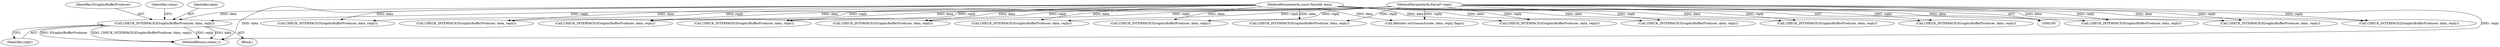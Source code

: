 digraph "0_Android_a30d7d90c4f718e46fb41a99b3d52800e1011b73_0@pointer" {
"1000386" [label="(Call,CHECK_INTERFACE(IGraphicBufferProducer, data, reply))"];
"1000102" [label="(MethodParameterIn,const Parcel& data)"];
"1000103" [label="(MethodParameterIn,Parcel* reply)"];
"1000596" [label="(MethodReturn,status_t)"];
"1000363" [label="(Call,CHECK_INTERFACE(IGraphicBufferProducer, data, reply))"];
"1000298" [label="(Call,CHECK_INTERFACE(IGraphicBufferProducer, data, reply))"];
"1000413" [label="(Call,CHECK_INTERFACE(IGraphicBufferProducer, data, reply))"];
"1000230" [label="(Call,CHECK_INTERFACE(IGraphicBufferProducer, data, reply))"];
"1000164" [label="(Call,CHECK_INTERFACE(IGraphicBufferProducer, data, reply))"];
"1000389" [label="(Identifier,reply)"];
"1000392" [label="(Identifier,value)"];
"1000249" [label="(Call,CHECK_INTERFACE(IGraphicBufferProducer, data, reply))"];
"1000582" [label="(Call,CHECK_INTERFACE(IGraphicBufferProducer, data, reply))"];
"1000480" [label="(Call,CHECK_INTERFACE(IGraphicBufferProducer, data, reply))"];
"1000542" [label="(Call,CHECK_INTERFACE(IGraphicBufferProducer, data, reply))"];
"1000111" [label="(Call,CHECK_INTERFACE(IGraphicBufferProducer, data, reply))"];
"1000591" [label="(Call,BBinder::onTransact(code, data, reply, flags))"];
"1000385" [label="(Block,)"];
"1000329" [label="(Call,CHECK_INTERFACE(IGraphicBufferProducer, data, reply))"];
"1000386" [label="(Call,CHECK_INTERFACE(IGraphicBufferProducer, data, reply))"];
"1000461" [label="(Call,CHECK_INTERFACE(IGraphicBufferProducer, data, reply))"];
"1000504" [label="(Call,CHECK_INTERFACE(IGraphicBufferProducer, data, reply))"];
"1000102" [label="(MethodParameterIn,const Parcel& data)"];
"1000563" [label="(Call,CHECK_INTERFACE(IGraphicBufferProducer, data, reply))"];
"1000388" [label="(Identifier,data)"];
"1000103" [label="(MethodParameterIn,Parcel* reply)"];
"1000387" [label="(Identifier,IGraphicBufferProducer)"];
"1000145" [label="(Call,CHECK_INTERFACE(IGraphicBufferProducer, data, reply))"];
"1000386" -> "1000385"  [label="AST: "];
"1000386" -> "1000389"  [label="CFG: "];
"1000387" -> "1000386"  [label="AST: "];
"1000388" -> "1000386"  [label="AST: "];
"1000389" -> "1000386"  [label="AST: "];
"1000392" -> "1000386"  [label="CFG: "];
"1000386" -> "1000596"  [label="DDG: reply"];
"1000386" -> "1000596"  [label="DDG: data"];
"1000386" -> "1000596"  [label="DDG: IGraphicBufferProducer"];
"1000386" -> "1000596"  [label="DDG: CHECK_INTERFACE(IGraphicBufferProducer, data, reply)"];
"1000102" -> "1000386"  [label="DDG: data"];
"1000103" -> "1000386"  [label="DDG: reply"];
"1000102" -> "1000100"  [label="AST: "];
"1000102" -> "1000596"  [label="DDG: data"];
"1000102" -> "1000111"  [label="DDG: data"];
"1000102" -> "1000145"  [label="DDG: data"];
"1000102" -> "1000164"  [label="DDG: data"];
"1000102" -> "1000230"  [label="DDG: data"];
"1000102" -> "1000249"  [label="DDG: data"];
"1000102" -> "1000298"  [label="DDG: data"];
"1000102" -> "1000329"  [label="DDG: data"];
"1000102" -> "1000363"  [label="DDG: data"];
"1000102" -> "1000413"  [label="DDG: data"];
"1000102" -> "1000461"  [label="DDG: data"];
"1000102" -> "1000480"  [label="DDG: data"];
"1000102" -> "1000504"  [label="DDG: data"];
"1000102" -> "1000542"  [label="DDG: data"];
"1000102" -> "1000563"  [label="DDG: data"];
"1000102" -> "1000582"  [label="DDG: data"];
"1000102" -> "1000591"  [label="DDG: data"];
"1000103" -> "1000100"  [label="AST: "];
"1000103" -> "1000596"  [label="DDG: reply"];
"1000103" -> "1000111"  [label="DDG: reply"];
"1000103" -> "1000145"  [label="DDG: reply"];
"1000103" -> "1000164"  [label="DDG: reply"];
"1000103" -> "1000230"  [label="DDG: reply"];
"1000103" -> "1000249"  [label="DDG: reply"];
"1000103" -> "1000298"  [label="DDG: reply"];
"1000103" -> "1000329"  [label="DDG: reply"];
"1000103" -> "1000363"  [label="DDG: reply"];
"1000103" -> "1000413"  [label="DDG: reply"];
"1000103" -> "1000461"  [label="DDG: reply"];
"1000103" -> "1000480"  [label="DDG: reply"];
"1000103" -> "1000504"  [label="DDG: reply"];
"1000103" -> "1000542"  [label="DDG: reply"];
"1000103" -> "1000563"  [label="DDG: reply"];
"1000103" -> "1000582"  [label="DDG: reply"];
"1000103" -> "1000591"  [label="DDG: reply"];
}
